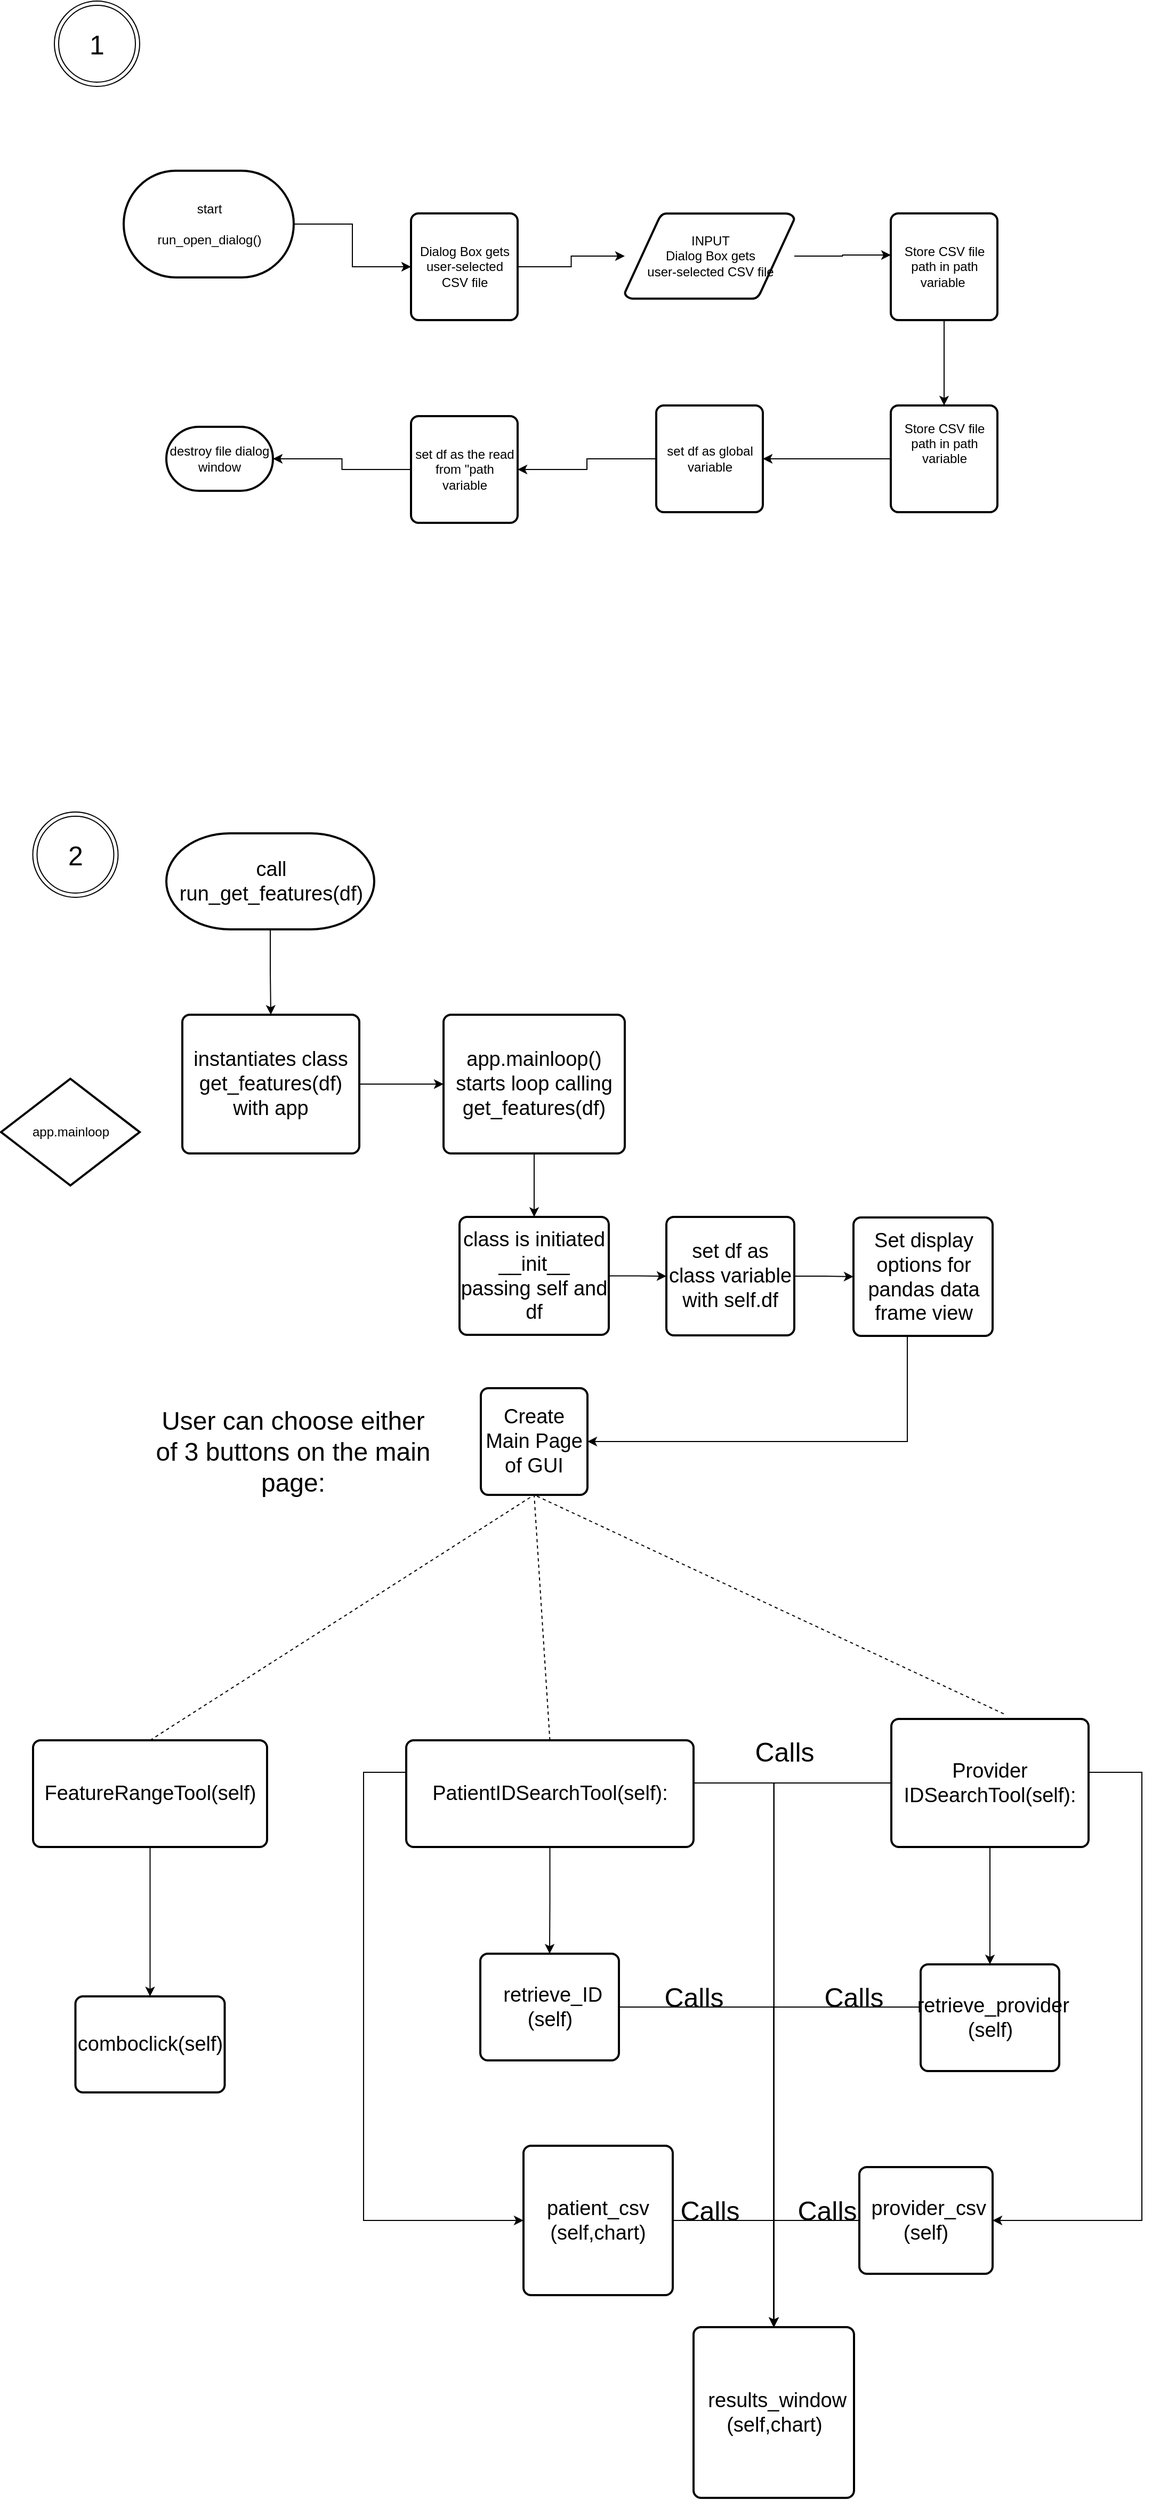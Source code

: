 <mxfile version="13.7.7" type="github">
  <diagram id="6a731a19-8d31-9384-78a2-239565b7b9f0" name="Page-1">
    <mxGraphModel dx="2077" dy="767" grid="1" gridSize="10" guides="1" tooltips="1" connect="1" arrows="1" fold="1" page="1" pageScale="1" pageWidth="1169" pageHeight="827" background="#ffffff" math="0" shadow="0">
      <root>
        <mxCell id="0" />
        <mxCell id="1" parent="0" />
        <mxCell id="oBGM9gTl_-Td0VagPwam-129" style="edgeStyle=orthogonalEdgeStyle;rounded=0;orthogonalLoop=1;jettySize=auto;html=1;entryX=0;entryY=0.5;entryDx=0;entryDy=0;" edge="1" parent="1" source="2" target="oBGM9gTl_-Td0VagPwam-123">
          <mxGeometry relative="1" as="geometry" />
        </mxCell>
        <mxCell id="2" value="&lt;div&gt;start&lt;/div&gt;&lt;div&gt;&lt;br&gt;&lt;/div&gt;run_open_dialog()" style="shape=mxgraph.flowchart.terminator;strokeWidth=2;gradientColor=none;gradientDirection=north;fontStyle=0;html=1;" parent="1" vertex="1">
          <mxGeometry x="175" y="249" width="159.5" height="100" as="geometry" />
        </mxCell>
        <mxCell id="oBGM9gTl_-Td0VagPwam-131" style="edgeStyle=orthogonalEdgeStyle;rounded=0;orthogonalLoop=1;jettySize=auto;html=1;entryX=0;entryY=0.39;entryDx=0;entryDy=0;entryPerimeter=0;" edge="1" parent="1" source="5" target="oBGM9gTl_-Td0VagPwam-122">
          <mxGeometry relative="1" as="geometry" />
        </mxCell>
        <mxCell id="5" value="&lt;div&gt;INPUT&lt;br&gt;&lt;/div&gt;&lt;div&gt;Dialog Box gets &lt;br&gt;&lt;/div&gt;&lt;div&gt;user-selected CSV file &lt;/div&gt;" style="shape=mxgraph.flowchart.data;strokeWidth=2;gradientColor=none;gradientDirection=north;fontStyle=0;html=1;" parent="1" vertex="1">
          <mxGeometry x="645" y="289" width="159" height="80" as="geometry" />
        </mxCell>
        <mxCell id="29" value="app.mainloop" style="shape=mxgraph.flowchart.decision;strokeWidth=2;gradientColor=none;gradientDirection=north;fontStyle=0;html=1;" parent="1" vertex="1">
          <mxGeometry x="60" y="1100" width="130" height="100" as="geometry" />
        </mxCell>
        <mxCell id="oBGM9gTl_-Td0VagPwam-63" value="destroy file dialog window" style="strokeWidth=2;html=1;shape=mxgraph.flowchart.terminator;whiteSpace=wrap;" vertex="1" parent="1">
          <mxGeometry x="215" y="489" width="100" height="60" as="geometry" />
        </mxCell>
        <mxCell id="oBGM9gTl_-Td0VagPwam-171" style="edgeStyle=orthogonalEdgeStyle;rounded=0;orthogonalLoop=1;jettySize=auto;html=1;entryX=0.5;entryY=0;entryDx=0;entryDy=0;fontFamily=Helvetica;fontSize=19;" edge="1" parent="1" source="oBGM9gTl_-Td0VagPwam-66" target="oBGM9gTl_-Td0VagPwam-67">
          <mxGeometry relative="1" as="geometry">
            <Array as="points">
              <mxPoint x="313" y="1000" />
              <mxPoint x="313" y="1000" />
            </Array>
          </mxGeometry>
        </mxCell>
        <mxCell id="oBGM9gTl_-Td0VagPwam-66" value="&lt;div style=&quot;font-size: 19px;&quot;&gt;call &lt;br style=&quot;font-size: 19px;&quot;&gt;&lt;/div&gt;run_get_features(df) " style="shape=mxgraph.flowchart.terminator;strokeWidth=2;gradientColor=none;gradientDirection=north;fontStyle=0;html=1;fontSize=19;" vertex="1" parent="1">
          <mxGeometry x="215" y="870" width="195" height="90" as="geometry" />
        </mxCell>
        <mxCell id="oBGM9gTl_-Td0VagPwam-143" style="edgeStyle=orthogonalEdgeStyle;rounded=0;orthogonalLoop=1;jettySize=auto;html=1;" edge="1" parent="1" source="oBGM9gTl_-Td0VagPwam-67" target="oBGM9gTl_-Td0VagPwam-73">
          <mxGeometry relative="1" as="geometry" />
        </mxCell>
        <mxCell id="oBGM9gTl_-Td0VagPwam-67" value="instantiates class get_features(df) with app " style="rounded=1;whiteSpace=wrap;html=1;absoluteArcSize=1;arcSize=14;strokeWidth=2;fontSize=19;" vertex="1" parent="1">
          <mxGeometry x="230" y="1040" width="166" height="130" as="geometry" />
        </mxCell>
        <mxCell id="oBGM9gTl_-Td0VagPwam-69" value="1" style="ellipse;shape=doubleEllipse;whiteSpace=wrap;html=1;aspect=fixed;fontSize=25;" vertex="1" parent="1">
          <mxGeometry x="110" y="90" width="80" height="80" as="geometry" />
        </mxCell>
        <mxCell id="oBGM9gTl_-Td0VagPwam-71" value="2" style="ellipse;shape=doubleEllipse;whiteSpace=wrap;html=1;aspect=fixed;fontSize=25;" vertex="1" parent="1">
          <mxGeometry x="89.75" y="850" width="80" height="80" as="geometry" />
        </mxCell>
        <mxCell id="oBGM9gTl_-Td0VagPwam-91" value="" style="edgeStyle=orthogonalEdgeStyle;rounded=0;orthogonalLoop=1;jettySize=auto;html=1;" edge="1" parent="1" source="oBGM9gTl_-Td0VagPwam-73" target="oBGM9gTl_-Td0VagPwam-74">
          <mxGeometry relative="1" as="geometry" />
        </mxCell>
        <mxCell id="oBGM9gTl_-Td0VagPwam-73" value="&lt;div style=&quot;font-size: 19px;&quot;&gt;app.mainloop() starts loop calling &lt;br style=&quot;font-size: 19px;&quot;&gt;&lt;/div&gt;&lt;div style=&quot;font-size: 19px;&quot;&gt;get_features(df) &lt;br style=&quot;font-size: 19px;&quot;&gt;&lt;/div&gt;" style="rounded=1;whiteSpace=wrap;html=1;absoluteArcSize=1;arcSize=14;strokeWidth=2;fontSize=19;" vertex="1" parent="1">
          <mxGeometry x="475" y="1040" width="170" height="130" as="geometry" />
        </mxCell>
        <mxCell id="oBGM9gTl_-Td0VagPwam-92" style="edgeStyle=orthogonalEdgeStyle;rounded=0;orthogonalLoop=1;jettySize=auto;html=1;entryX=0;entryY=0.5;entryDx=0;entryDy=0;" edge="1" parent="1" source="oBGM9gTl_-Td0VagPwam-74" target="oBGM9gTl_-Td0VagPwam-76">
          <mxGeometry relative="1" as="geometry" />
        </mxCell>
        <mxCell id="oBGM9gTl_-Td0VagPwam-74" value="&lt;div style=&quot;font-size: 19px;&quot;&gt;class is initiated &lt;br style=&quot;font-size: 19px;&quot;&gt;&lt;/div&gt;&lt;div style=&quot;font-size: 19px;&quot;&gt;__init__ &lt;br style=&quot;font-size: 19px;&quot;&gt;&lt;/div&gt;passing self and df" style="rounded=1;whiteSpace=wrap;html=1;absoluteArcSize=1;arcSize=14;strokeWidth=2;fontSize=19;" vertex="1" parent="1">
          <mxGeometry x="490" y="1229.5" width="140" height="110.5" as="geometry" />
        </mxCell>
        <mxCell id="oBGM9gTl_-Td0VagPwam-93" style="edgeStyle=orthogonalEdgeStyle;rounded=0;orthogonalLoop=1;jettySize=auto;html=1;entryX=0;entryY=0.5;entryDx=0;entryDy=0;" edge="1" parent="1" source="oBGM9gTl_-Td0VagPwam-76" target="oBGM9gTl_-Td0VagPwam-78">
          <mxGeometry relative="1" as="geometry">
            <mxPoint x="799.5" y="1390.0" as="targetPoint" />
          </mxGeometry>
        </mxCell>
        <mxCell id="oBGM9gTl_-Td0VagPwam-76" value="&lt;div style=&quot;font-size: 19px;&quot;&gt;set df as class variable with self.df &lt;br style=&quot;font-size: 19px;&quot;&gt;&lt;/div&gt;" style="rounded=1;whiteSpace=wrap;html=1;absoluteArcSize=1;arcSize=14;strokeWidth=2;fontSize=19;" vertex="1" parent="1">
          <mxGeometry x="684" y="1229.5" width="120" height="111" as="geometry" />
        </mxCell>
        <mxCell id="oBGM9gTl_-Td0VagPwam-110" style="edgeStyle=orthogonalEdgeStyle;rounded=0;orthogonalLoop=1;jettySize=auto;html=1;entryX=1;entryY=0.5;entryDx=0;entryDy=0;" edge="1" parent="1" source="oBGM9gTl_-Td0VagPwam-78" target="oBGM9gTl_-Td0VagPwam-79">
          <mxGeometry relative="1" as="geometry">
            <Array as="points">
              <mxPoint x="910" y="1440" />
              <mxPoint x="617" y="1440" />
            </Array>
          </mxGeometry>
        </mxCell>
        <mxCell id="oBGM9gTl_-Td0VagPwam-78" value="Set display options for pandas data frame view" style="rounded=1;whiteSpace=wrap;html=1;absoluteArcSize=1;arcSize=14;strokeWidth=2;fontSize=19;" vertex="1" parent="1">
          <mxGeometry x="859.5" y="1230" width="130.5" height="111" as="geometry" />
        </mxCell>
        <mxCell id="oBGM9gTl_-Td0VagPwam-79" value="Create Main Page of GUI " style="rounded=1;whiteSpace=wrap;html=1;absoluteArcSize=1;arcSize=14;strokeWidth=2;fontSize=19;" vertex="1" parent="1">
          <mxGeometry x="510" y="1390" width="100" height="100" as="geometry" />
        </mxCell>
        <mxCell id="oBGM9gTl_-Td0VagPwam-152" style="edgeStyle=orthogonalEdgeStyle;rounded=0;orthogonalLoop=1;jettySize=auto;html=1;entryX=1;entryY=0.5;entryDx=0;entryDy=0;" edge="1" parent="1" source="oBGM9gTl_-Td0VagPwam-89" target="oBGM9gTl_-Td0VagPwam-148">
          <mxGeometry relative="1" as="geometry">
            <Array as="points">
              <mxPoint x="1130" y="1750" />
              <mxPoint x="1130" y="2170" />
            </Array>
          </mxGeometry>
        </mxCell>
        <mxCell id="oBGM9gTl_-Td0VagPwam-158" style="edgeStyle=orthogonalEdgeStyle;rounded=0;orthogonalLoop=1;jettySize=auto;html=1;fontSize=24;" edge="1" parent="1" source="oBGM9gTl_-Td0VagPwam-89" target="oBGM9gTl_-Td0VagPwam-145">
          <mxGeometry relative="1" as="geometry" />
        </mxCell>
        <mxCell id="oBGM9gTl_-Td0VagPwam-166" style="edgeStyle=orthogonalEdgeStyle;rounded=0;orthogonalLoop=1;jettySize=auto;html=1;entryX=0.5;entryY=0;entryDx=0;entryDy=0;fontSize=24;" edge="1" parent="1" source="oBGM9gTl_-Td0VagPwam-89" target="oBGM9gTl_-Td0VagPwam-144">
          <mxGeometry relative="1" as="geometry" />
        </mxCell>
        <mxCell id="oBGM9gTl_-Td0VagPwam-89" value="Provider IDSearchTool(self):" style="rounded=1;whiteSpace=wrap;html=1;absoluteArcSize=1;arcSize=14;strokeWidth=2;fontFamily=Helvetica;fontSize=19;" vertex="1" parent="1">
          <mxGeometry x="895" y="1700" width="185" height="120" as="geometry" />
        </mxCell>
        <mxCell id="oBGM9gTl_-Td0VagPwam-157" style="edgeStyle=orthogonalEdgeStyle;rounded=0;orthogonalLoop=1;jettySize=auto;html=1;fontSize=24;" edge="1" parent="1" source="oBGM9gTl_-Td0VagPwam-98" target="oBGM9gTl_-Td0VagPwam-145">
          <mxGeometry relative="1" as="geometry">
            <mxPoint x="790" y="1750" as="targetPoint" />
            <Array as="points">
              <mxPoint x="785" y="1760" />
            </Array>
          </mxGeometry>
        </mxCell>
        <mxCell id="oBGM9gTl_-Td0VagPwam-163" style="edgeStyle=orthogonalEdgeStyle;rounded=0;orthogonalLoop=1;jettySize=auto;html=1;entryX=0;entryY=0.5;entryDx=0;entryDy=0;fontSize=24;" edge="1" parent="1" source="oBGM9gTl_-Td0VagPwam-98" target="oBGM9gTl_-Td0VagPwam-147">
          <mxGeometry relative="1" as="geometry">
            <Array as="points">
              <mxPoint x="400" y="1750" />
              <mxPoint x="400" y="2170" />
            </Array>
          </mxGeometry>
        </mxCell>
        <mxCell id="oBGM9gTl_-Td0VagPwam-167" style="edgeStyle=orthogonalEdgeStyle;rounded=0;orthogonalLoop=1;jettySize=auto;html=1;entryX=0.5;entryY=0;entryDx=0;entryDy=0;fontSize=24;" edge="1" parent="1" source="oBGM9gTl_-Td0VagPwam-98" target="oBGM9gTl_-Td0VagPwam-142">
          <mxGeometry relative="1" as="geometry" />
        </mxCell>
        <mxCell id="oBGM9gTl_-Td0VagPwam-98" value="&amp;nbsp;PatientIDSearchTool(self):&amp;nbsp; " style="rounded=1;whiteSpace=wrap;html=1;absoluteArcSize=1;arcSize=14;strokeWidth=2;fontFamily=Helvetica;fontSize=19;" vertex="1" parent="1">
          <mxGeometry x="440" y="1720" width="269.5" height="100" as="geometry" />
        </mxCell>
        <mxCell id="oBGM9gTl_-Td0VagPwam-169" style="edgeStyle=orthogonalEdgeStyle;rounded=0;orthogonalLoop=1;jettySize=auto;html=1;entryX=0.5;entryY=0;entryDx=0;entryDy=0;fontSize=24;" edge="1" parent="1" source="oBGM9gTl_-Td0VagPwam-99" target="oBGM9gTl_-Td0VagPwam-168">
          <mxGeometry relative="1" as="geometry" />
        </mxCell>
        <mxCell id="oBGM9gTl_-Td0VagPwam-99" value="FeatureRangeTool(self)" style="rounded=1;whiteSpace=wrap;html=1;absoluteArcSize=1;arcSize=14;strokeWidth=2;fontFamily=Helvetica;fontSize=19;" vertex="1" parent="1">
          <mxGeometry x="90" y="1720" width="219.5" height="100" as="geometry" />
        </mxCell>
        <mxCell id="oBGM9gTl_-Td0VagPwam-102" value="" style="endArrow=none;dashed=1;html=1;exitX=0.5;exitY=0;exitDx=0;exitDy=0;entryX=0.5;entryY=1;entryDx=0;entryDy=0;" edge="1" parent="1" source="oBGM9gTl_-Td0VagPwam-99" target="oBGM9gTl_-Td0VagPwam-79">
          <mxGeometry width="50" height="50" relative="1" as="geometry">
            <mxPoint x="550" y="1670" as="sourcePoint" />
            <mxPoint x="600" y="1620" as="targetPoint" />
          </mxGeometry>
        </mxCell>
        <mxCell id="oBGM9gTl_-Td0VagPwam-103" value="" style="endArrow=none;dashed=1;html=1;entryX=0.5;entryY=1;entryDx=0;entryDy=0;exitX=0.5;exitY=0;exitDx=0;exitDy=0;" edge="1" parent="1" source="oBGM9gTl_-Td0VagPwam-98" target="oBGM9gTl_-Td0VagPwam-79">
          <mxGeometry width="50" height="50" relative="1" as="geometry">
            <mxPoint x="570" y="1696" as="sourcePoint" />
            <mxPoint x="990" y="1540" as="targetPoint" />
          </mxGeometry>
        </mxCell>
        <mxCell id="oBGM9gTl_-Td0VagPwam-105" value="" style="endArrow=none;dashed=1;html=1;exitX=0.57;exitY=-0.04;exitDx=0;exitDy=0;exitPerimeter=0;entryX=0.5;entryY=1;entryDx=0;entryDy=0;" edge="1" parent="1" source="oBGM9gTl_-Td0VagPwam-89" target="oBGM9gTl_-Td0VagPwam-79">
          <mxGeometry width="50" height="50" relative="1" as="geometry">
            <mxPoint x="930" y="1690" as="sourcePoint" />
            <mxPoint x="990" y="1540" as="targetPoint" />
          </mxGeometry>
        </mxCell>
        <mxCell id="oBGM9gTl_-Td0VagPwam-137" style="edgeStyle=orthogonalEdgeStyle;rounded=0;orthogonalLoop=1;jettySize=auto;html=1;entryX=1;entryY=0.5;entryDx=0;entryDy=0;entryPerimeter=0;" edge="1" parent="1" source="oBGM9gTl_-Td0VagPwam-121" target="oBGM9gTl_-Td0VagPwam-63">
          <mxGeometry relative="1" as="geometry">
            <mxPoint x="290" y="410" as="targetPoint" />
          </mxGeometry>
        </mxCell>
        <mxCell id="oBGM9gTl_-Td0VagPwam-121" value="set df as the read from &quot;path variable " style="rounded=1;whiteSpace=wrap;html=1;absoluteArcSize=1;arcSize=14;strokeWidth=2;" vertex="1" parent="1">
          <mxGeometry x="444.5" y="479" width="100" height="100" as="geometry" />
        </mxCell>
        <mxCell id="oBGM9gTl_-Td0VagPwam-133" style="edgeStyle=orthogonalEdgeStyle;rounded=0;orthogonalLoop=1;jettySize=auto;html=1;entryX=0.5;entryY=0;entryDx=0;entryDy=0;" edge="1" parent="1" source="oBGM9gTl_-Td0VagPwam-122" target="oBGM9gTl_-Td0VagPwam-124">
          <mxGeometry relative="1" as="geometry" />
        </mxCell>
        <mxCell id="oBGM9gTl_-Td0VagPwam-122" value="Store CSV file path in path variable&amp;nbsp; " style="rounded=1;whiteSpace=wrap;html=1;absoluteArcSize=1;arcSize=14;strokeWidth=2;" vertex="1" parent="1">
          <mxGeometry x="894.5" y="289" width="100" height="100" as="geometry" />
        </mxCell>
        <mxCell id="oBGM9gTl_-Td0VagPwam-130" style="edgeStyle=orthogonalEdgeStyle;rounded=0;orthogonalLoop=1;jettySize=auto;html=1;" edge="1" parent="1" source="oBGM9gTl_-Td0VagPwam-123" target="5">
          <mxGeometry relative="1" as="geometry" />
        </mxCell>
        <mxCell id="oBGM9gTl_-Td0VagPwam-123" value="&lt;br&gt;Dialog Box gets user-selected CSV file &lt;br&gt;&lt;br&gt;" style="rounded=1;whiteSpace=wrap;html=1;absoluteArcSize=1;arcSize=14;strokeWidth=2;" vertex="1" parent="1">
          <mxGeometry x="444.5" y="289" width="100" height="100" as="geometry" />
        </mxCell>
        <mxCell id="oBGM9gTl_-Td0VagPwam-134" style="edgeStyle=orthogonalEdgeStyle;rounded=0;orthogonalLoop=1;jettySize=auto;html=1;entryX=1;entryY=0.5;entryDx=0;entryDy=0;" edge="1" parent="1" source="oBGM9gTl_-Td0VagPwam-124" target="oBGM9gTl_-Td0VagPwam-127">
          <mxGeometry relative="1" as="geometry" />
        </mxCell>
        <mxCell id="oBGM9gTl_-Td0VagPwam-124" value="&#xa;&lt;div&gt;Store CSV file path in path variable&lt;/div&gt;&lt;div&gt;&amp;nbsp; &lt;/div&gt;&#xa;&#xa;" style="rounded=1;whiteSpace=wrap;html=1;absoluteArcSize=1;arcSize=14;strokeWidth=2;" vertex="1" parent="1">
          <mxGeometry x="894.5" y="469" width="100" height="100" as="geometry" />
        </mxCell>
        <mxCell id="oBGM9gTl_-Td0VagPwam-135" style="edgeStyle=orthogonalEdgeStyle;rounded=0;orthogonalLoop=1;jettySize=auto;html=1;" edge="1" parent="1" source="oBGM9gTl_-Td0VagPwam-127" target="oBGM9gTl_-Td0VagPwam-121">
          <mxGeometry relative="1" as="geometry" />
        </mxCell>
        <mxCell id="oBGM9gTl_-Td0VagPwam-127" value="set df as global variable " style="rounded=1;whiteSpace=wrap;html=1;absoluteArcSize=1;arcSize=14;strokeWidth=2;" vertex="1" parent="1">
          <mxGeometry x="674.5" y="469" width="100" height="100" as="geometry" />
        </mxCell>
        <mxCell id="oBGM9gTl_-Td0VagPwam-160" style="edgeStyle=orthogonalEdgeStyle;rounded=0;orthogonalLoop=1;jettySize=auto;html=1;entryX=0.5;entryY=0;entryDx=0;entryDy=0;fontSize=24;" edge="1" parent="1" source="oBGM9gTl_-Td0VagPwam-142" target="oBGM9gTl_-Td0VagPwam-145">
          <mxGeometry relative="1" as="geometry" />
        </mxCell>
        <mxCell id="oBGM9gTl_-Td0VagPwam-142" value="&lt;div&gt;&amp;nbsp;retrieve_ID&lt;/div&gt;&lt;div&gt;(self)&lt;/div&gt;" style="rounded=1;whiteSpace=wrap;html=1;absoluteArcSize=1;arcSize=14;strokeWidth=2;fontFamily=Helvetica;fontSize=19;" vertex="1" parent="1">
          <mxGeometry x="509.5" y="1920" width="130" height="100" as="geometry" />
        </mxCell>
        <mxCell id="oBGM9gTl_-Td0VagPwam-159" style="edgeStyle=orthogonalEdgeStyle;rounded=0;orthogonalLoop=1;jettySize=auto;html=1;entryX=0.5;entryY=0;entryDx=0;entryDy=0;fontSize=24;" edge="1" parent="1" source="oBGM9gTl_-Td0VagPwam-144" target="oBGM9gTl_-Td0VagPwam-145">
          <mxGeometry relative="1" as="geometry">
            <Array as="points">
              <mxPoint x="784" y="1970" />
            </Array>
          </mxGeometry>
        </mxCell>
        <mxCell id="oBGM9gTl_-Td0VagPwam-144" value="&lt;div&gt;&amp;nbsp;retrieve_provider&lt;/div&gt;&lt;div&gt;(self)&lt;/div&gt;" style="rounded=1;whiteSpace=wrap;html=1;absoluteArcSize=1;arcSize=14;strokeWidth=2;fontFamily=Helvetica;fontSize=19;" vertex="1" parent="1">
          <mxGeometry x="922.5" y="1930" width="130" height="100" as="geometry" />
        </mxCell>
        <mxCell id="oBGM9gTl_-Td0VagPwam-145" value="&lt;div&gt;&amp;nbsp;results_window&lt;/div&gt;&lt;div&gt;(self,chart)&lt;/div&gt;" style="rounded=1;whiteSpace=wrap;html=1;absoluteArcSize=1;arcSize=14;strokeWidth=2;fontFamily=Helvetica;fontSize=19;" vertex="1" parent="1">
          <mxGeometry x="709.5" y="2270" width="150.5" height="160" as="geometry" />
        </mxCell>
        <mxCell id="oBGM9gTl_-Td0VagPwam-161" style="edgeStyle=orthogonalEdgeStyle;rounded=0;orthogonalLoop=1;jettySize=auto;html=1;entryX=0.5;entryY=0;entryDx=0;entryDy=0;fontSize=24;" edge="1" parent="1" source="oBGM9gTl_-Td0VagPwam-147" target="oBGM9gTl_-Td0VagPwam-145">
          <mxGeometry relative="1" as="geometry" />
        </mxCell>
        <mxCell id="oBGM9gTl_-Td0VagPwam-147" value="&lt;div&gt;patient_csv&lt;/div&gt;&lt;div&gt;(self,chart)&lt;/div&gt;" style="rounded=1;whiteSpace=wrap;html=1;absoluteArcSize=1;arcSize=14;strokeWidth=2;fontFamily=Helvetica;fontSize=19;" vertex="1" parent="1">
          <mxGeometry x="550" y="2100" width="140" height="140" as="geometry" />
        </mxCell>
        <mxCell id="oBGM9gTl_-Td0VagPwam-162" style="edgeStyle=orthogonalEdgeStyle;rounded=0;orthogonalLoop=1;jettySize=auto;html=1;entryX=0.5;entryY=0;entryDx=0;entryDy=0;fontSize=24;" edge="1" parent="1" source="oBGM9gTl_-Td0VagPwam-148" target="oBGM9gTl_-Td0VagPwam-145">
          <mxGeometry relative="1" as="geometry" />
        </mxCell>
        <mxCell id="oBGM9gTl_-Td0VagPwam-148" value="&lt;div&gt;&amp;nbsp;provider_csv&lt;/div&gt;&lt;div&gt;(self)&lt;/div&gt;" style="rounded=1;whiteSpace=wrap;html=1;absoluteArcSize=1;arcSize=14;strokeWidth=2;fontFamily=Helvetica;fontSize=19;" vertex="1" parent="1">
          <mxGeometry x="865" y="2120" width="125" height="100" as="geometry" />
        </mxCell>
        <mxCell id="oBGM9gTl_-Td0VagPwam-156" value="User can choose either of 3 buttons on the main page: " style="text;html=1;strokeColor=none;fillColor=none;align=center;verticalAlign=middle;whiteSpace=wrap;rounded=0;fontSize=24;" vertex="1" parent="1">
          <mxGeometry x="200" y="1440" width="268" height="20" as="geometry" />
        </mxCell>
        <mxCell id="oBGM9gTl_-Td0VagPwam-168" value="comboclick(self)" style="rounded=1;whiteSpace=wrap;html=1;absoluteArcSize=1;arcSize=14;strokeWidth=2;fontFamily=Helvetica;fontSize=19;" vertex="1" parent="1">
          <mxGeometry x="129.75" y="1960" width="140" height="90" as="geometry" />
        </mxCell>
        <mxCell id="oBGM9gTl_-Td0VagPwam-172" value="Calls" style="text;html=1;strokeColor=none;fillColor=none;align=center;verticalAlign=middle;whiteSpace=wrap;rounded=0;fontFamily=Helvetica;fontSize=25;" vertex="1" parent="1">
          <mxGeometry x="774.5" y="1720" width="40" height="20" as="geometry" />
        </mxCell>
        <mxCell id="oBGM9gTl_-Td0VagPwam-174" value="Calls" style="text;html=1;strokeColor=none;fillColor=none;align=center;verticalAlign=middle;whiteSpace=wrap;rounded=0;fontFamily=Helvetica;fontSize=25;" vertex="1" parent="1">
          <mxGeometry x="690" y="1860" width="40" height="200" as="geometry" />
        </mxCell>
        <mxCell id="oBGM9gTl_-Td0VagPwam-175" value="Calls" style="text;html=1;strokeColor=none;fillColor=none;align=center;verticalAlign=middle;whiteSpace=wrap;rounded=0;fontFamily=Helvetica;fontSize=25;" vertex="1" parent="1">
          <mxGeometry x="840" y="1950" width="40" height="20" as="geometry" />
        </mxCell>
        <mxCell id="oBGM9gTl_-Td0VagPwam-176" value="Calls" style="text;html=1;strokeColor=none;fillColor=none;align=center;verticalAlign=middle;whiteSpace=wrap;rounded=0;fontFamily=Helvetica;fontSize=25;" vertex="1" parent="1">
          <mxGeometry x="704.5" y="2060" width="40" height="200" as="geometry" />
        </mxCell>
        <mxCell id="oBGM9gTl_-Td0VagPwam-178" value="Calls" style="text;html=1;strokeColor=none;fillColor=none;align=center;verticalAlign=middle;whiteSpace=wrap;rounded=0;fontFamily=Helvetica;fontSize=25;" vertex="1" parent="1">
          <mxGeometry x="814.5" y="2060" width="40" height="200" as="geometry" />
        </mxCell>
      </root>
    </mxGraphModel>
  </diagram>
</mxfile>
